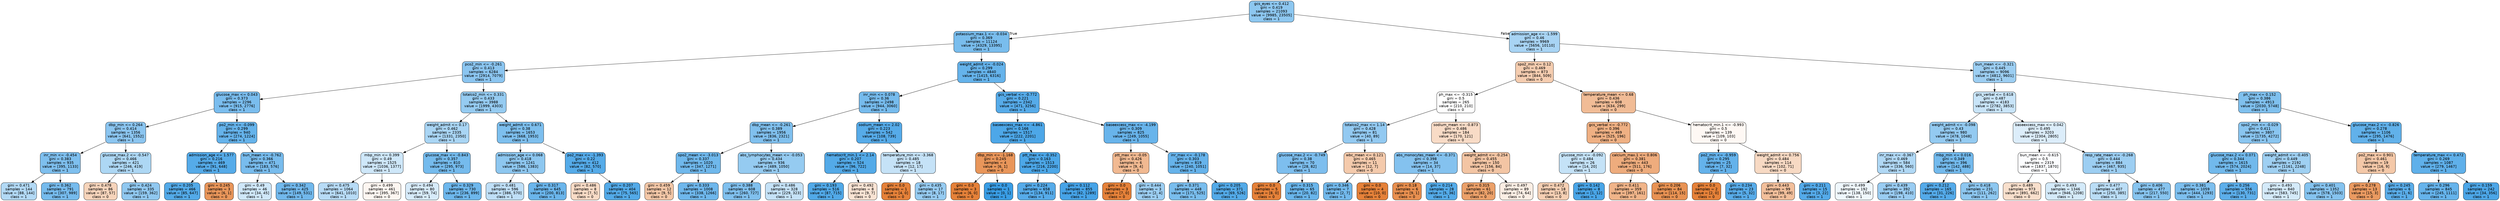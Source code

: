digraph Tree {
node [shape=box, style="filled, rounded", color="black", fontname="helvetica"] ;
edge [fontname="helvetica"] ;
0 [label="gcs_eyes <= 0.412\ngini = 0.419\nsamples = 21093\nvalue = [9985, 23505]\nclass = 1", fillcolor="#8dc7f0"] ;
1 [label="potassium_max.1 <= -0.034\ngini = 0.369\nsamples = 11124\nvalue = [4329, 13395]\nclass = 1", fillcolor="#79bded"] ;
0 -> 1 [labeldistance=2.5, labelangle=45, headlabel="True"] ;
2 [label="pco2_min <= -0.261\ngini = 0.413\nsamples = 6284\nvalue = [2914, 7079]\nclass = 1", fillcolor="#8bc5f0"] ;
1 -> 2 ;
3 [label="glucose_max <= 0.043\ngini = 0.373\nsamples = 2296\nvalue = [915, 2776]\nclass = 1", fillcolor="#7abdee"] ;
2 -> 3 ;
4 [label="dbp_min <= 0.264\ngini = 0.414\nsamples = 1356\nvalue = [641, 1552]\nclass = 1", fillcolor="#8bc5f0"] ;
3 -> 4 ;
5 [label="inr_min <= -0.454\ngini = 0.383\nsamples = 935\nvalue = [395, 1133]\nclass = 1", fillcolor="#7ebfee"] ;
4 -> 5 ;
6 [label="gini = 0.471\nsamples = 144\nvalue = [88, 144]\nclass = 1", fillcolor="#b2d9f5"] ;
5 -> 6 ;
7 [label="gini = 0.362\nsamples = 791\nvalue = [307, 989]\nclass = 1", fillcolor="#76bbed"] ;
5 -> 7 ;
8 [label="glucose_max.2 <= -0.547\ngini = 0.466\nsamples = 421\nvalue = [246, 419]\nclass = 1", fillcolor="#add7f4"] ;
4 -> 8 ;
9 [label="gini = 0.478\nsamples = 86\nvalue = [87, 57]\nclass = 0", fillcolor="#f6d4bb"] ;
8 -> 9 ;
10 [label="gini = 0.424\nsamples = 335\nvalue = [159, 362]\nclass = 1", fillcolor="#90c8f0"] ;
8 -> 10 ;
11 [label="po2_min <= -0.099\ngini = 0.299\nsamples = 940\nvalue = [274, 1224]\nclass = 1", fillcolor="#65b3eb"] ;
3 -> 11 ;
12 [label="admission_age <= 1.577\ngini = 0.216\nsamples = 469\nvalue = [91, 648]\nclass = 1", fillcolor="#55abe9"] ;
11 -> 12 ;
13 [label="gini = 0.205\nsamples = 466\nvalue = [85, 647]\nclass = 1", fillcolor="#53aae8"] ;
12 -> 13 ;
14 [label="gini = 0.245\nsamples = 3\nvalue = [6, 1]\nclass = 0", fillcolor="#e9965a"] ;
12 -> 14 ;
15 [label="bun_mean <= -0.762\ngini = 0.366\nsamples = 471\nvalue = [183, 576]\nclass = 1", fillcolor="#78bced"] ;
11 -> 15 ;
16 [label="gini = 0.49\nsamples = 46\nvalue = [34, 45]\nclass = 1", fillcolor="#cfe7f9"] ;
15 -> 16 ;
17 [label="gini = 0.342\nsamples = 425\nvalue = [149, 531]\nclass = 1", fillcolor="#71b8ec"] ;
15 -> 17 ;
18 [label="totalco2_min <= 0.331\ngini = 0.433\nsamples = 3988\nvalue = [1999, 4303]\nclass = 1", fillcolor="#95cbf1"] ;
2 -> 18 ;
19 [label="weight_admit <= 0.17\ngini = 0.462\nsamples = 2335\nvalue = [1331, 2350]\nclass = 1", fillcolor="#a9d5f4"] ;
18 -> 19 ;
20 [label="mbp_min <= 0.399\ngini = 0.49\nsamples = 1525\nvalue = [1036, 1377]\nclass = 1", fillcolor="#cee7f9"] ;
19 -> 20 ;
21 [label="gini = 0.475\nsamples = 1064\nvalue = [641, 1010]\nclass = 1", fillcolor="#b7dbf6"] ;
20 -> 21 ;
22 [label="gini = 0.499\nsamples = 461\nvalue = [395, 367]\nclass = 0", fillcolor="#fdf6f1"] ;
20 -> 22 ;
23 [label="glucose_max <= -0.843\ngini = 0.357\nsamples = 810\nvalue = [295, 973]\nclass = 1", fillcolor="#75bbed"] ;
19 -> 23 ;
24 [label="gini = 0.494\nsamples = 80\nvalue = [59, 74]\nclass = 1", fillcolor="#d7ebfa"] ;
23 -> 24 ;
25 [label="gini = 0.329\nsamples = 730\nvalue = [236, 899]\nclass = 1", fillcolor="#6db7ec"] ;
23 -> 25 ;
26 [label="weight_admit <= 0.671\ngini = 0.38\nsamples = 1653\nvalue = [668, 1953]\nclass = 1", fillcolor="#7dbfee"] ;
18 -> 26 ;
27 [label="admission_age <= 0.068\ngini = 0.418\nsamples = 1241\nvalue = [586, 1383]\nclass = 1", fillcolor="#8dc7f0"] ;
26 -> 27 ;
28 [label="gini = 0.481\nsamples = 596\nvalue = [386, 570]\nclass = 1", fillcolor="#bfdff7"] ;
27 -> 28 ;
29 [label="gini = 0.317\nsamples = 645\nvalue = [200, 813]\nclass = 1", fillcolor="#6ab5eb"] ;
27 -> 29 ;
30 [label="po2_max <= -1.393\ngini = 0.22\nsamples = 412\nvalue = [82, 570]\nclass = 1", fillcolor="#55abe9"] ;
26 -> 30 ;
31 [label="gini = 0.486\nsamples = 8\nvalue = [7, 5]\nclass = 0", fillcolor="#f8dbc6"] ;
30 -> 31 ;
32 [label="gini = 0.207\nsamples = 404\nvalue = [75, 565]\nclass = 1", fillcolor="#53aae8"] ;
30 -> 32 ;
33 [label="weight_admit <= -0.024\ngini = 0.299\nsamples = 4840\nvalue = [1415, 6316]\nclass = 1", fillcolor="#65b3eb"] ;
1 -> 33 ;
34 [label="inr_min <= 0.078\ngini = 0.36\nsamples = 2498\nvalue = [944, 3060]\nclass = 1", fillcolor="#76bbed"] ;
33 -> 34 ;
35 [label="dbp_mean <= -0.261\ngini = 0.389\nsamples = 1956\nvalue = [836, 2321]\nclass = 1", fillcolor="#80c0ee"] ;
34 -> 35 ;
36 [label="spo2_mean <= -3.013\ngini = 0.337\nsamples = 1020\nvalue = [347, 1271]\nclass = 1", fillcolor="#6fb8ec"] ;
35 -> 36 ;
37 [label="gini = 0.459\nsamples = 12\nvalue = [9, 5]\nclass = 0", fillcolor="#f3c7a7"] ;
36 -> 37 ;
38 [label="gini = 0.333\nsamples = 1008\nvalue = [338, 1266]\nclass = 1", fillcolor="#6eb7ec"] ;
36 -> 38 ;
39 [label="abs_lymphocytes_mean <= -0.053\ngini = 0.434\nsamples = 936\nvalue = [489, 1050]\nclass = 1", fillcolor="#95cbf1"] ;
35 -> 39 ;
40 [label="gini = 0.388\nsamples = 608\nvalue = [260, 727]\nclass = 1", fillcolor="#80c0ee"] ;
39 -> 40 ;
41 [label="gini = 0.486\nsamples = 328\nvalue = [229, 323]\nclass = 1", fillcolor="#c5e2f7"] ;
39 -> 41 ;
42 [label="sodium_mean <= 2.02\ngini = 0.223\nsamples = 542\nvalue = [108, 739]\nclass = 1", fillcolor="#56abe9"] ;
34 -> 42 ;
43 [label="hematocrit_min.1 <= 2.14\ngini = 0.207\nsamples = 524\nvalue = [96, 722]\nclass = 1", fillcolor="#53aae8"] ;
42 -> 43 ;
44 [label="gini = 0.193\nsamples = 516\nvalue = [87, 715]\nclass = 1", fillcolor="#51a9e8"] ;
43 -> 44 ;
45 [label="gini = 0.492\nsamples = 8\nvalue = [9, 7]\nclass = 0", fillcolor="#f9e3d3"] ;
43 -> 45 ;
46 [label="temperature_min <= -3.368\ngini = 0.485\nsamples = 18\nvalue = [12, 17]\nclass = 1", fillcolor="#c5e2f7"] ;
42 -> 46 ;
47 [label="gini = 0.0\nsamples = 1\nvalue = [4, 0]\nclass = 0", fillcolor="#e58139"] ;
46 -> 47 ;
48 [label="gini = 0.435\nsamples = 17\nvalue = [8, 17]\nclass = 1", fillcolor="#96cbf1"] ;
46 -> 48 ;
49 [label="gcs_verbal <= -0.772\ngini = 0.221\nsamples = 2342\nvalue = [471, 3256]\nclass = 1", fillcolor="#56abe9"] ;
33 -> 49 ;
50 [label="baseexcess_max <= -4.861\ngini = 0.166\nsamples = 1517\nvalue = [222, 2201]\nclass = 1", fillcolor="#4da7e8"] ;
49 -> 50 ;
51 [label="dbp_min <= -1.168\ngini = 0.245\nsamples = 4\nvalue = [6, 1]\nclass = 0", fillcolor="#e9965a"] ;
50 -> 51 ;
52 [label="gini = 0.0\nsamples = 3\nvalue = [6, 0]\nclass = 0", fillcolor="#e58139"] ;
51 -> 52 ;
53 [label="gini = 0.0\nsamples = 1\nvalue = [0, 1]\nclass = 1", fillcolor="#399de5"] ;
51 -> 53 ;
54 [label="ptt_max <= -0.352\ngini = 0.163\nsamples = 1513\nvalue = [216, 2200]\nclass = 1", fillcolor="#4ca7e8"] ;
50 -> 54 ;
55 [label="gini = 0.224\nsamples = 658\nvalue = [134, 911]\nclass = 1", fillcolor="#56abe9"] ;
54 -> 55 ;
56 [label="gini = 0.112\nsamples = 855\nvalue = [82, 1289]\nclass = 1", fillcolor="#46a3e7"] ;
54 -> 56 ;
57 [label="baseexcess_max <= -4.199\ngini = 0.309\nsamples = 825\nvalue = [249, 1055]\nclass = 1", fillcolor="#68b4eb"] ;
49 -> 57 ;
58 [label="ptt_max <= -0.05\ngini = 0.426\nsamples = 6\nvalue = [9, 4]\nclass = 0", fillcolor="#f1b991"] ;
57 -> 58 ;
59 [label="gini = 0.0\nsamples = 3\nvalue = [7, 0]\nclass = 0", fillcolor="#e58139"] ;
58 -> 59 ;
60 [label="gini = 0.444\nsamples = 3\nvalue = [2, 4]\nclass = 1", fillcolor="#9ccef2"] ;
58 -> 60 ;
61 [label="inr_max <= -0.178\ngini = 0.303\nsamples = 819\nvalue = [240, 1051]\nclass = 1", fillcolor="#66b3eb"] ;
57 -> 61 ;
62 [label="gini = 0.371\nsamples = 448\nvalue = [171, 525]\nclass = 1", fillcolor="#79bded"] ;
61 -> 62 ;
63 [label="gini = 0.205\nsamples = 371\nvalue = [69, 526]\nclass = 1", fillcolor="#53aae8"] ;
61 -> 63 ;
64 [label="admission_age <= -1.599\ngini = 0.46\nsamples = 9969\nvalue = [5656, 10110]\nclass = 1", fillcolor="#a8d4f4"] ;
0 -> 64 [labeldistance=2.5, labelangle=-45, headlabel="False"] ;
65 [label="spo2_min <= 0.12\ngini = 0.469\nsamples = 873\nvalue = [844, 509]\nclass = 0", fillcolor="#f5cdb0"] ;
64 -> 65 ;
66 [label="ph_max <= -0.315\ngini = 0.5\nsamples = 265\nvalue = [210, 210]\nclass = 0", fillcolor="#ffffff"] ;
65 -> 66 ;
67 [label="totalco2_max <= 1.14\ngini = 0.428\nsamples = 81\nvalue = [40, 89]\nclass = 1", fillcolor="#92c9f1"] ;
66 -> 67 ;
68 [label="glucose_max.2 <= -0.749\ngini = 0.38\nsamples = 70\nvalue = [28, 82]\nclass = 1", fillcolor="#7dbeee"] ;
67 -> 68 ;
69 [label="gini = 0.0\nsamples = 5\nvalue = [8, 0]\nclass = 0", fillcolor="#e58139"] ;
68 -> 69 ;
70 [label="gini = 0.315\nsamples = 65\nvalue = [20, 82]\nclass = 1", fillcolor="#69b5eb"] ;
68 -> 70 ;
71 [label="wbc_mean <= 0.121\ngini = 0.465\nsamples = 11\nvalue = [12, 7]\nclass = 0", fillcolor="#f4caac"] ;
67 -> 71 ;
72 [label="gini = 0.346\nsamples = 7\nvalue = [2, 7]\nclass = 1", fillcolor="#72b9ec"] ;
71 -> 72 ;
73 [label="gini = 0.0\nsamples = 4\nvalue = [10, 0]\nclass = 0", fillcolor="#e58139"] ;
71 -> 73 ;
74 [label="sodium_mean <= -0.873\ngini = 0.486\nsamples = 184\nvalue = [170, 121]\nclass = 0", fillcolor="#f8dbc6"] ;
66 -> 74 ;
75 [label="abs_monocytes_mean <= -0.371\ngini = 0.398\nsamples = 34\nvalue = [14, 37]\nclass = 1", fillcolor="#84c2ef"] ;
74 -> 75 ;
76 [label="gini = 0.18\nsamples = 6\nvalue = [9, 1]\nclass = 0", fillcolor="#e88f4f"] ;
75 -> 76 ;
77 [label="gini = 0.214\nsamples = 28\nvalue = [5, 36]\nclass = 1", fillcolor="#54abe9"] ;
75 -> 77 ;
78 [label="weight_admit <= -0.254\ngini = 0.455\nsamples = 150\nvalue = [156, 84]\nclass = 0", fillcolor="#f3c5a4"] ;
74 -> 78 ;
79 [label="gini = 0.315\nsamples = 61\nvalue = [82, 20]\nclass = 0", fillcolor="#eba069"] ;
78 -> 79 ;
80 [label="gini = 0.497\nsamples = 89\nvalue = [74, 64]\nclass = 0", fillcolor="#fbeee4"] ;
78 -> 80 ;
81 [label="temperature_mean <= 0.68\ngini = 0.436\nsamples = 608\nvalue = [634, 299]\nclass = 0", fillcolor="#f1bc96"] ;
65 -> 81 ;
82 [label="gcs_verbal <= -0.772\ngini = 0.396\nsamples = 469\nvalue = [525, 196]\nclass = 0", fillcolor="#efb083"] ;
81 -> 82 ;
83 [label="glucose_min <= -0.092\ngini = 0.484\nsamples = 26\nvalue = [14, 20]\nclass = 1", fillcolor="#c4e2f7"] ;
82 -> 83 ;
84 [label="gini = 0.472\nsamples = 18\nvalue = [13, 8]\nclass = 0", fillcolor="#f5cfb3"] ;
83 -> 84 ;
85 [label="gini = 0.142\nsamples = 8\nvalue = [1, 12]\nclass = 1", fillcolor="#49a5e7"] ;
83 -> 85 ;
86 [label="calcium_max.1 <= 0.806\ngini = 0.381\nsamples = 443\nvalue = [511, 176]\nclass = 0", fillcolor="#eeac7d"] ;
82 -> 86 ;
87 [label="gini = 0.411\nsamples = 359\nvalue = [397, 161]\nclass = 0", fillcolor="#f0b489"] ;
86 -> 87 ;
88 [label="gini = 0.206\nsamples = 84\nvalue = [114, 15]\nclass = 0", fillcolor="#e89253"] ;
86 -> 88 ;
89 [label="hematocrit_min.1 <= -0.993\ngini = 0.5\nsamples = 139\nvalue = [109, 103]\nclass = 0", fillcolor="#fef8f4"] ;
81 -> 89 ;
90 [label="po2_min <= -0.959\ngini = 0.295\nsamples = 25\nvalue = [7, 32]\nclass = 1", fillcolor="#64b2eb"] ;
89 -> 90 ;
91 [label="gini = 0.0\nsamples = 2\nvalue = [2, 0]\nclass = 0", fillcolor="#e58139"] ;
90 -> 91 ;
92 [label="gini = 0.234\nsamples = 23\nvalue = [5, 32]\nclass = 1", fillcolor="#58ace9"] ;
90 -> 92 ;
93 [label="weight_admit <= 0.756\ngini = 0.484\nsamples = 114\nvalue = [102, 71]\nclass = 0", fillcolor="#f7d9c3"] ;
89 -> 93 ;
94 [label="gini = 0.443\nsamples = 99\nvalue = [99, 49]\nclass = 0", fillcolor="#f2bf9b"] ;
93 -> 94 ;
95 [label="gini = 0.211\nsamples = 15\nvalue = [3, 22]\nclass = 1", fillcolor="#54aae9"] ;
93 -> 95 ;
96 [label="bun_mean <= -0.321\ngini = 0.445\nsamples = 9096\nvalue = [4812, 9601]\nclass = 1", fillcolor="#9ccef2"] ;
64 -> 96 ;
97 [label="gcs_verbal <= 0.618\ngini = 0.487\nsamples = 4183\nvalue = [2782, 3853]\nclass = 1", fillcolor="#c8e4f8"] ;
96 -> 97 ;
98 [label="weight_admit <= -0.098\ngini = 0.43\nsamples = 980\nvalue = [478, 1048]\nclass = 1", fillcolor="#93caf1"] ;
97 -> 98 ;
99 [label="inr_max <= -0.367\ngini = 0.469\nsamples = 584\nvalue = [336, 560]\nclass = 1", fillcolor="#b0d8f5"] ;
98 -> 99 ;
100 [label="gini = 0.499\nsamples = 192\nvalue = [138, 150]\nclass = 1", fillcolor="#eff7fd"] ;
99 -> 100 ;
101 [label="gini = 0.439\nsamples = 392\nvalue = [198, 410]\nclass = 1", fillcolor="#99ccf2"] ;
99 -> 101 ;
102 [label="mbp_min <= 0.016\ngini = 0.349\nsamples = 396\nvalue = [142, 488]\nclass = 1", fillcolor="#73baed"] ;
98 -> 102 ;
103 [label="gini = 0.212\nsamples = 165\nvalue = [31, 226]\nclass = 1", fillcolor="#54aae9"] ;
102 -> 103 ;
104 [label="gini = 0.418\nsamples = 231\nvalue = [111, 262]\nclass = 1", fillcolor="#8dc7f0"] ;
102 -> 104 ;
105 [label="baseexcess_max <= 0.042\ngini = 0.495\nsamples = 3203\nvalue = [2304, 2805]\nclass = 1", fillcolor="#dcedfa"] ;
97 -> 105 ;
106 [label="bun_mean <= -0.615\ngini = 0.5\nsamples = 2319\nvalue = [1837, 1870]\nclass = 1", fillcolor="#fcfdff"] ;
105 -> 106 ;
107 [label="gini = 0.489\nsamples = 973\nvalue = [891, 662]\nclass = 0", fillcolor="#f8dfcc"] ;
106 -> 107 ;
108 [label="gini = 0.493\nsamples = 1346\nvalue = [946, 1208]\nclass = 1", fillcolor="#d4eaf9"] ;
106 -> 108 ;
109 [label="resp_rate_mean <= -0.268\ngini = 0.444\nsamples = 884\nvalue = [467, 935]\nclass = 1", fillcolor="#9ccef2"] ;
105 -> 109 ;
110 [label="gini = 0.477\nsamples = 407\nvalue = [250, 385]\nclass = 1", fillcolor="#baddf6"] ;
109 -> 110 ;
111 [label="gini = 0.406\nsamples = 477\nvalue = [217, 550]\nclass = 1", fillcolor="#87c4ef"] ;
109 -> 111 ;
112 [label="ph_max <= 0.152\ngini = 0.386\nsamples = 4913\nvalue = [2030, 5748]\nclass = 1", fillcolor="#7fc0ee"] ;
96 -> 112 ;
113 [label="spo2_min <= -0.029\ngini = 0.411\nsamples = 3807\nvalue = [1735, 4272]\nclass = 1", fillcolor="#89c5f0"] ;
112 -> 113 ;
114 [label="glucose_max.2 <= 0.071\ngini = 0.344\nsamples = 1615\nvalue = [574, 2024]\nclass = 1", fillcolor="#71b9ec"] ;
113 -> 114 ;
115 [label="gini = 0.381\nsamples = 1059\nvalue = [444, 1293]\nclass = 1", fillcolor="#7dbfee"] ;
114 -> 115 ;
116 [label="gini = 0.256\nsamples = 556\nvalue = [130, 731]\nclass = 1", fillcolor="#5caeea"] ;
114 -> 116 ;
117 [label="weight_admit <= -0.405\ngini = 0.449\nsamples = 2192\nvalue = [1161, 2248]\nclass = 1", fillcolor="#9fd0f2"] ;
113 -> 117 ;
118 [label="gini = 0.493\nsamples = 840\nvalue = [583, 745]\nclass = 1", fillcolor="#d4eaf9"] ;
117 -> 118 ;
119 [label="gini = 0.401\nsamples = 1352\nvalue = [578, 1503]\nclass = 1", fillcolor="#85c3ef"] ;
117 -> 119 ;
120 [label="glucose_max.2 <= -0.826\ngini = 0.278\nsamples = 1106\nvalue = [295, 1476]\nclass = 1", fillcolor="#61b1ea"] ;
112 -> 120 ;
121 [label="po2_max <= 0.901\ngini = 0.461\nsamples = 19\nvalue = [16, 9]\nclass = 0", fillcolor="#f4c8a8"] ;
120 -> 121 ;
122 [label="gini = 0.278\nsamples = 13\nvalue = [15, 3]\nclass = 0", fillcolor="#ea9a61"] ;
121 -> 122 ;
123 [label="gini = 0.245\nsamples = 6\nvalue = [1, 6]\nclass = 1", fillcolor="#5aade9"] ;
121 -> 123 ;
124 [label="temperature_max <= 0.472\ngini = 0.269\nsamples = 1087\nvalue = [279, 1467]\nclass = 1", fillcolor="#5fb0ea"] ;
120 -> 124 ;
125 [label="gini = 0.296\nsamples = 845\nvalue = [245, 1111]\nclass = 1", fillcolor="#65b3eb"] ;
124 -> 125 ;
126 [label="gini = 0.159\nsamples = 242\nvalue = [34, 356]\nclass = 1", fillcolor="#4ca6e7"] ;
124 -> 126 ;
}